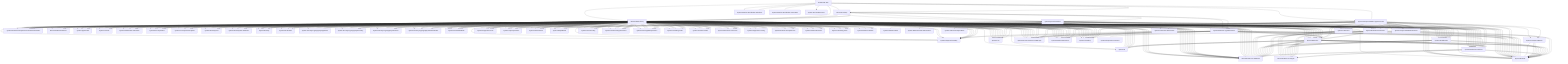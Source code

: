 graph TD
    Newtonsoft.Json --> Microsoft.CSharp
    Newtonsoft.Json --> NETStandard.Library
    Newtonsoft.Json --> System.ComponentModel.TypeConverter
    Newtonsoft.Json --> System.Runtime.Serialization.Primitives
    Newtonsoft.Json --> Microsoft.CSharp
    Newtonsoft.Json --> NETStandard.Library
    Newtonsoft.Json --> System.ComponentModel.TypeConverter
    Newtonsoft.Json --> System.Runtime.Serialization.Formatters
    Newtonsoft.Json --> System.Runtime.Serialization.Primitives
    Newtonsoft.Json --> System.Xml.XmlDocument
    Microsoft.CSharp --> NETStandard.Library
    Microsoft.CSharp --> System.Dynamic.Runtime
    Microsoft.CSharp --> System.Reflection.TypeExtensions
    Microsoft.CSharp --> NETStandard.Library
    Microsoft.CSharp --> System.Dynamic.Runtime
    Microsoft.CSharp --> NETStandard.Library
    Microsoft.CSharp --> System.Dynamic.Runtime
    Microsoft.CSharp --> System.Reflection.TypeExtensions
    NETStandard.Library --> Microsoft.NETCore.Platforms
    NETStandard.Library --> System.Runtime.InteropServices.RuntimeInformation
    NETStandard.Library --> Microsoft.NETCore.Platforms
    NETStandard.Library --> Microsoft.Win32.Primitives
    NETStandard.Library --> System.AppContext
    NETStandard.Library --> System.Console
    NETStandard.Library --> System.Globalization.Calendars
    NETStandard.Library --> System.IO.Compression
    NETStandard.Library --> System.IO.Compression.ZipFile
    NETStandard.Library --> System.IO.FileSystem
    NETStandard.Library --> System.IO.FileSystem.Primitives
    NETStandard.Library --> System.Net.Http
    NETStandard.Library --> System.Net.Sockets
    NETStandard.Library --> System.Runtime.InteropServices.RuntimeInformation
    NETStandard.Library --> System.Security.Cryptography.Algorithms
    NETStandard.Library --> System.Security.Cryptography.Encoding
    NETStandard.Library --> System.Security.Cryptography.Primitives
    NETStandard.Library --> System.Security.Cryptography.X509Certificates
    NETStandard.Library --> System.Xml.ReaderWriter
    NETStandard.Library --> Microsoft.NETCore.Platforms
    NETStandard.Library --> Microsoft.NETCore.Platforms
    NETStandard.Library --> Microsoft.NETCore.Platforms
    NETStandard.Library --> System.Collections
    NETStandard.Library --> System.Diagnostics.Debug
    NETStandard.Library --> System.Diagnostics.Tools
    NETStandard.Library --> System.Globalization
    NETStandard.Library --> System.IO
    NETStandard.Library --> System.Linq
    NETStandard.Library --> System.Linq.Expressions
    NETStandard.Library --> System.Net.Primitives
    NETStandard.Library --> System.ObjectModel
    NETStandard.Library --> System.Reflection
    NETStandard.Library --> System.Reflection.Extensions
    NETStandard.Library --> System.Reflection.Primitives
    NETStandard.Library --> System.Resources.ResourceManager
    NETStandard.Library --> System.Runtime
    NETStandard.Library --> System.Runtime.Extensions
    NETStandard.Library --> System.Text.Encoding
    NETStandard.Library --> System.Text.Encoding.Extensions
    NETStandard.Library --> System.Text.RegularExpressions
    NETStandard.Library --> System.Threading
    NETStandard.Library --> System.Threading.Tasks
    NETStandard.Library --> System.Xml.ReaderWriter
    NETStandard.Library --> System.Xml.XDocument
    NETStandard.Library --> Microsoft.NETCore.Platforms
    NETStandard.Library --> System.Collections
    NETStandard.Library --> System.Collections.Concurrent
    NETStandard.Library --> System.Diagnostics.Debug
    NETStandard.Library --> System.Diagnostics.Tools
    NETStandard.Library --> System.Diagnostics.Tracing
    NETStandard.Library --> System.Globalization
    NETStandard.Library --> System.IO
    NETStandard.Library --> System.IO.Compression
    NETStandard.Library --> System.Linq
    NETStandard.Library --> System.Linq.Expressions
    NETStandard.Library --> System.Net.Http
    NETStandard.Library --> System.Net.Primitives
    NETStandard.Library --> System.ObjectModel
    NETStandard.Library --> System.Reflection
    NETStandard.Library --> System.Reflection.Extensions
    NETStandard.Library --> System.Reflection.Primitives
    NETStandard.Library --> System.Resources.ResourceManager
    NETStandard.Library --> System.Runtime
    NETStandard.Library --> System.Runtime.Extensions
    NETStandard.Library --> System.Runtime.InteropServices
    NETStandard.Library --> System.Runtime.InteropServices.RuntimeInformation
    NETStandard.Library --> System.Runtime.Numerics
    NETStandard.Library --> System.Text.Encoding
    NETStandard.Library --> System.Text.Encoding.Extensions
    NETStandard.Library --> System.Text.RegularExpressions
    NETStandard.Library --> System.Threading
    NETStandard.Library --> System.Threading.Tasks
    NETStandard.Library --> System.Xml.ReaderWriter
    NETStandard.Library --> System.Xml.XDocument
    NETStandard.Library --> Microsoft.NETCore.Platforms
    NETStandard.Library --> System.Collections
    NETStandard.Library --> System.Collections.Concurrent
    NETStandard.Library --> System.Diagnostics.Debug
    NETStandard.Library --> System.Diagnostics.Tools
    NETStandard.Library --> System.Diagnostics.Tracing
    NETStandard.Library --> System.Globalization
    NETStandard.Library --> System.IO
    NETStandard.Library --> System.IO.Compression
    NETStandard.Library --> System.Linq
    NETStandard.Library --> System.Linq.Expressions
    NETStandard.Library --> System.Net.Http
    NETStandard.Library --> System.Net.Primitives
    NETStandard.Library --> System.ObjectModel
    NETStandard.Library --> System.Reflection
    NETStandard.Library --> System.Reflection.Extensions
    NETStandard.Library --> System.Reflection.Primitives
    NETStandard.Library --> System.Resources.ResourceManager
    NETStandard.Library --> System.Runtime
    NETStandard.Library --> System.Runtime.Extensions
    NETStandard.Library --> System.Runtime.InteropServices
    NETStandard.Library --> System.Runtime.InteropServices.RuntimeInformation
    NETStandard.Library --> System.Runtime.Numerics
    NETStandard.Library --> System.Text.Encoding
    NETStandard.Library --> System.Text.Encoding.Extensions
    NETStandard.Library --> System.Text.RegularExpressions
    NETStandard.Library --> System.Threading
    NETStandard.Library --> System.Threading.Tasks
    NETStandard.Library --> System.Threading.Timer
    NETStandard.Library --> System.Xml.ReaderWriter
    NETStandard.Library --> System.Xml.XDocument
    NETStandard.Library --> Microsoft.NETCore.Platforms
    NETStandard.Library --> Microsoft.Win32.Primitives
    NETStandard.Library --> System.AppContext
    NETStandard.Library --> System.Collections
    NETStandard.Library --> System.Collections.Concurrent
    NETStandard.Library --> System.Console
    NETStandard.Library --> System.Diagnostics.Debug
    NETStandard.Library --> System.Diagnostics.Tools
    NETStandard.Library --> System.Diagnostics.Tracing
    NETStandard.Library --> System.Globalization
    NETStandard.Library --> System.Globalization.Calendars
    NETStandard.Library --> System.IO
    NETStandard.Library --> System.IO.Compression
    NETStandard.Library --> System.IO.Compression.ZipFile
    NETStandard.Library --> System.IO.FileSystem
    NETStandard.Library --> System.IO.FileSystem.Primitives
    NETStandard.Library --> System.Linq
    NETStandard.Library --> System.Linq.Expressions
    NETStandard.Library --> System.Net.Http
    NETStandard.Library --> System.Net.Primitives
    NETStandard.Library --> System.Net.Sockets
    NETStandard.Library --> System.ObjectModel
    NETStandard.Library --> System.Reflection
    NETStandard.Library --> System.Reflection.Extensions
    NETStandard.Library --> System.Reflection.Primitives
    NETStandard.Library --> System.Resources.ResourceManager
    NETStandard.Library --> System.Runtime
    NETStandard.Library --> System.Runtime.Extensions
    NETStandard.Library --> System.Runtime.Handles
    NETStandard.Library --> System.Runtime.InteropServices
    NETStandard.Library --> System.Runtime.InteropServices.RuntimeInformation
    NETStandard.Library --> System.Runtime.Numerics
    NETStandard.Library --> System.Security.Cryptography.Algorithms
    NETStandard.Library --> System.Security.Cryptography.Encoding
    NETStandard.Library --> System.Security.Cryptography.Primitives
    NETStandard.Library --> System.Security.Cryptography.X509Certificates
    NETStandard.Library --> System.Text.Encoding
    NETStandard.Library --> System.Text.Encoding.Extensions
    NETStandard.Library --> System.Text.RegularExpressions
    NETStandard.Library --> System.Threading
    NETStandard.Library --> System.Threading.Tasks
    NETStandard.Library --> System.Threading.Timer
    NETStandard.Library --> System.Xml.ReaderWriter
    NETStandard.Library --> System.Xml.XDocument
    NETStandard.Library --> Microsoft.NETCore.Platforms
    NETStandard.Library --> Microsoft.Win32.Primitives
    NETStandard.Library --> System.AppContext
    NETStandard.Library --> System.Collections
    NETStandard.Library --> System.Collections.Concurrent
    NETStandard.Library --> System.Console
    NETStandard.Library --> System.Diagnostics.Debug
    NETStandard.Library --> System.Diagnostics.Tools
    NETStandard.Library --> System.Diagnostics.Tracing
    NETStandard.Library --> System.Globalization
    NETStandard.Library --> System.Globalization.Calendars
    NETStandard.Library --> System.IO
    NETStandard.Library --> System.IO.Compression
    NETStandard.Library --> System.IO.Compression.ZipFile
    NETStandard.Library --> System.IO.FileSystem
    NETStandard.Library --> System.IO.FileSystem.Primitives
    NETStandard.Library --> System.Linq
    NETStandard.Library --> System.Linq.Expressions
    NETStandard.Library --> System.Net.Http
    NETStandard.Library --> System.Net.Primitives
    NETStandard.Library --> System.Net.Sockets
    NETStandard.Library --> System.ObjectModel
    NETStandard.Library --> System.Reflection
    NETStandard.Library --> System.Reflection.Extensions
    NETStandard.Library --> System.Reflection.Primitives
    NETStandard.Library --> System.Resources.ResourceManager
    NETStandard.Library --> System.Runtime
    NETStandard.Library --> System.Runtime.Extensions
    NETStandard.Library --> System.Runtime.Handles
    NETStandard.Library --> System.Runtime.InteropServices
    NETStandard.Library --> System.Runtime.InteropServices.RuntimeInformation
    NETStandard.Library --> System.Runtime.Numerics
    NETStandard.Library --> System.Security.Cryptography.Algorithms
    NETStandard.Library --> System.Security.Cryptography.Encoding
    NETStandard.Library --> System.Security.Cryptography.Primitives
    NETStandard.Library --> System.Security.Cryptography.X509Certificates
    NETStandard.Library --> System.Text.Encoding
    NETStandard.Library --> System.Text.Encoding.Extensions
    NETStandard.Library --> System.Text.RegularExpressions
    NETStandard.Library --> System.Threading
    NETStandard.Library --> System.Threading.Tasks
    NETStandard.Library --> System.Threading.Timer
    NETStandard.Library --> System.Xml.ReaderWriter
    NETStandard.Library --> System.Xml.XDocument
    NETStandard.Library --> Microsoft.NETCore.Platforms
    NETStandard.Library --> Microsoft.Win32.Primitives
    NETStandard.Library --> System.AppContext
    NETStandard.Library --> System.Collections
    NETStandard.Library --> System.Collections.Concurrent
    NETStandard.Library --> System.Console
    NETStandard.Library --> System.Diagnostics.Debug
    NETStandard.Library --> System.Diagnostics.Tools
    NETStandard.Library --> System.Diagnostics.Tracing
    NETStandard.Library --> System.Globalization
    NETStandard.Library --> System.Globalization.Calendars
    NETStandard.Library --> System.IO
    NETStandard.Library --> System.IO.Compression
    NETStandard.Library --> System.IO.Compression.ZipFile
    NETStandard.Library --> System.IO.FileSystem
    NETStandard.Library --> System.IO.FileSystem.Primitives
    NETStandard.Library --> System.Linq
    NETStandard.Library --> System.Linq.Expressions
    NETStandard.Library --> System.Net.Http
    NETStandard.Library --> System.Net.Primitives
    NETStandard.Library --> System.Net.Sockets
    NETStandard.Library --> System.ObjectModel
    NETStandard.Library --> System.Reflection
    NETStandard.Library --> System.Reflection.Extensions
    NETStandard.Library --> System.Reflection.Primitives
    NETStandard.Library --> System.Resources.ResourceManager
    NETStandard.Library --> System.Runtime
    NETStandard.Library --> System.Runtime.Extensions
    NETStandard.Library --> System.Runtime.Handles
    NETStandard.Library --> System.Runtime.InteropServices
    NETStandard.Library --> System.Runtime.InteropServices.RuntimeInformation
    NETStandard.Library --> System.Runtime.Numerics
    NETStandard.Library --> System.Security.Cryptography.Algorithms
    NETStandard.Library --> System.Security.Cryptography.Encoding
    NETStandard.Library --> System.Security.Cryptography.Primitives
    NETStandard.Library --> System.Security.Cryptography.X509Certificates
    NETStandard.Library --> System.Text.Encoding
    NETStandard.Library --> System.Text.Encoding.Extensions
    NETStandard.Library --> System.Text.RegularExpressions
    NETStandard.Library --> System.Threading
    NETStandard.Library --> System.Threading.Tasks
    NETStandard.Library --> System.Threading.Timer
    NETStandard.Library --> System.Xml.ReaderWriter
    NETStandard.Library --> System.Xml.XDocument
    NETStandard.Library --> Microsoft.NETCore.Platforms
    NETStandard.Library --> Microsoft.Win32.Primitives
    NETStandard.Library --> System.AppContext
    NETStandard.Library --> System.Collections
    NETStandard.Library --> System.Collections.Concurrent
    NETStandard.Library --> System.Console
    NETStandard.Library --> System.Diagnostics.Debug
    NETStandard.Library --> System.Diagnostics.Tools
    NETStandard.Library --> System.Diagnostics.Tracing
    NETStandard.Library --> System.Globalization
    NETStandard.Library --> System.Globalization.Calendars
    NETStandard.Library --> System.IO
    NETStandard.Library --> System.IO.Compression
    NETStandard.Library --> System.IO.Compression.ZipFile
    NETStandard.Library --> System.IO.FileSystem
    NETStandard.Library --> System.IO.FileSystem.Primitives
    NETStandard.Library --> System.Linq
    NETStandard.Library --> System.Linq.Expressions
    NETStandard.Library --> System.Net.Http
    NETStandard.Library --> System.Net.Primitives
    NETStandard.Library --> System.Net.Sockets
    NETStandard.Library --> System.ObjectModel
    NETStandard.Library --> System.Reflection
    NETStandard.Library --> System.Reflection.Extensions
    NETStandard.Library --> System.Reflection.Primitives
    NETStandard.Library --> System.Resources.ResourceManager
    NETStandard.Library --> System.Runtime
    NETStandard.Library --> System.Runtime.Extensions
    NETStandard.Library --> System.Runtime.Handles
    NETStandard.Library --> System.Runtime.InteropServices
    NETStandard.Library --> System.Runtime.InteropServices.RuntimeInformation
    NETStandard.Library --> System.Runtime.Numerics
    NETStandard.Library --> System.Security.Cryptography.Algorithms
    NETStandard.Library --> System.Security.Cryptography.Encoding
    NETStandard.Library --> System.Security.Cryptography.Primitives
    NETStandard.Library --> System.Security.Cryptography.X509Certificates
    NETStandard.Library --> System.Text.Encoding
    NETStandard.Library --> System.Text.Encoding.Extensions
    NETStandard.Library --> System.Text.RegularExpressions
    NETStandard.Library --> System.Threading
    NETStandard.Library --> System.Threading.Tasks
    NETStandard.Library --> System.Threading.Timer
    NETStandard.Library --> System.Xml.ReaderWriter
    NETStandard.Library --> System.Xml.XDocument
    NETStandard.Library --> Microsoft.NETCore.Platforms
    NETStandard.Library --> Microsoft.NETCore.Platforms
    NETStandard.Library --> System.Runtime.InteropServices.RuntimeInformation
    NETStandard.Library --> Microsoft.NETCore.Platforms
    NETStandard.Library --> Microsoft.NETCore.Platforms
    NETStandard.Library --> System.Runtime.InteropServices.RuntimeInformation
    NETStandard.Library --> Microsoft.NETCore.Platforms
    NETStandard.Library --> Microsoft.Win32.Primitives
    NETStandard.Library --> System.AppContext
    NETStandard.Library --> System.Collections
    NETStandard.Library --> System.Collections.Concurrent
    NETStandard.Library --> System.Console
    NETStandard.Library --> System.Diagnostics.Debug
    NETStandard.Library --> System.Diagnostics.Tools
    NETStandard.Library --> System.Diagnostics.Tracing
    NETStandard.Library --> System.Globalization
    NETStandard.Library --> System.Globalization.Calendars
    NETStandard.Library --> System.IO
    NETStandard.Library --> System.IO.Compression
    NETStandard.Library --> System.IO.Compression.ZipFile
    NETStandard.Library --> System.IO.FileSystem
    NETStandard.Library --> System.IO.FileSystem.Primitives
    NETStandard.Library --> System.Linq
    NETStandard.Library --> System.Linq.Expressions
    NETStandard.Library --> System.Net.Http
    NETStandard.Library --> System.Net.Primitives
    NETStandard.Library --> System.Net.Sockets
    NETStandard.Library --> System.ObjectModel
    NETStandard.Library --> System.Reflection
    NETStandard.Library --> System.Reflection.Extensions
    NETStandard.Library --> System.Reflection.Primitives
    NETStandard.Library --> System.Resources.ResourceManager
    NETStandard.Library --> System.Runtime
    NETStandard.Library --> System.Runtime.Extensions
    NETStandard.Library --> System.Runtime.Handles
    NETStandard.Library --> System.Runtime.InteropServices
    NETStandard.Library --> System.Runtime.InteropServices.RuntimeInformation
    NETStandard.Library --> System.Runtime.Numerics
    NETStandard.Library --> System.Security.Cryptography.Algorithms
    NETStandard.Library --> System.Security.Cryptography.Encoding
    NETStandard.Library --> System.Security.Cryptography.Primitives
    NETStandard.Library --> System.Security.Cryptography.X509Certificates
    NETStandard.Library --> System.Text.Encoding
    NETStandard.Library --> System.Text.Encoding.Extensions
    NETStandard.Library --> System.Text.RegularExpressions
    NETStandard.Library --> System.Threading
    NETStandard.Library --> System.Threading.Tasks
    NETStandard.Library --> System.Threading.Timer
    NETStandard.Library --> System.Xml.ReaderWriter
    NETStandard.Library --> System.Xml.XDocument
    NETStandard.Library --> Microsoft.NETCore.Platforms
    NETStandard.Library --> Microsoft.NETCore.Platforms
    NETStandard.Library --> System.Runtime.InteropServices.RuntimeInformation
    NETStandard.Library --> Microsoft.NETCore.Platforms
    NETStandard.Library --> Microsoft.NETCore.Platforms
    NETStandard.Library --> System.Runtime.InteropServices.RuntimeInformation
    System.Dynamic.Runtime --> System.Collections
    System.Dynamic.Runtime --> System.Diagnostics.Debug
    System.Dynamic.Runtime --> System.Globalization
    System.Dynamic.Runtime --> System.Linq
    System.Dynamic.Runtime --> System.Linq.Expressions
    System.Dynamic.Runtime --> System.ObjectModel
    System.Dynamic.Runtime --> System.Reflection
    System.Dynamic.Runtime --> System.Reflection.TypeExtensions
    System.Dynamic.Runtime --> System.Resources.ResourceManager
    System.Dynamic.Runtime --> System.Runtime
    System.Dynamic.Runtime --> System.Runtime.Extensions
    System.Dynamic.Runtime --> System.Threading
    System.Dynamic.Runtime --> System.Linq.Expressions
    System.Dynamic.Runtime --> System.ObjectModel
    System.Dynamic.Runtime --> System.Reflection
    System.Dynamic.Runtime --> System.Runtime
    System.Dynamic.Runtime --> System.Collections
    System.Dynamic.Runtime --> System.Diagnostics.Debug
    System.Dynamic.Runtime --> System.Linq
    System.Dynamic.Runtime --> System.Linq.Expressions
    System.Dynamic.Runtime --> System.ObjectModel
    System.Dynamic.Runtime --> System.Reflection
    System.Dynamic.Runtime --> System.Reflection.Emit
    System.Dynamic.Runtime --> System.Reflection.Emit.ILGeneration
    System.Dynamic.Runtime --> System.Reflection.Primitives
    System.Dynamic.Runtime --> System.Reflection.TypeExtensions
    System.Dynamic.Runtime --> System.Resources.ResourceManager
    System.Dynamic.Runtime --> System.Runtime
    System.Dynamic.Runtime --> System.Runtime.Extensions
    System.Dynamic.Runtime --> System.Threading
    System.Reflection.TypeExtensions --> System.Diagnostics.Contracts
    System.Reflection.TypeExtensions --> System.Diagnostics.Debug
    System.Reflection.TypeExtensions --> System.Linq
    System.Reflection.TypeExtensions --> System.Reflection
    System.Reflection.TypeExtensions --> System.Reflection.Primitives
    System.Reflection.TypeExtensions --> System.Resources.ResourceManager
    System.Reflection.TypeExtensions --> System.Runtime
    System.Reflection.TypeExtensions --> System.Runtime.Extensions
    System.Reflection.TypeExtensions --> System.Reflection
    System.Reflection.TypeExtensions --> System.Resources.ResourceManager
    System.Reflection.TypeExtensions --> System.Runtime
    System.Reflection.TypeExtensions --> System.Reflection
    System.Reflection.TypeExtensions --> System.Resources.ResourceManager
    System.Reflection.TypeExtensions --> System.Runtime
    System.ComponentModel.TypeConverter --> System.ComponentModel.Primitives
    System.ComponentModel.TypeConverter --> System.Collections.NonGeneric
    System.ComponentModel.TypeConverter --> System.ComponentModel.Primitives
    System.ComponentModel.TypeConverter --> System.Collections
    System.ComponentModel.TypeConverter --> System.ComponentModel
    System.ComponentModel.TypeConverter --> System.ComponentModel.Primitives
    System.ComponentModel.TypeConverter --> System.Globalization
    System.ComponentModel.TypeConverter --> System.Reflection
    System.ComponentModel.TypeConverter --> System.Reflection.Extensions
    System.ComponentModel.TypeConverter --> System.Reflection.Primitives
    System.ComponentModel.TypeConverter --> System.Resources.ResourceManager
    System.ComponentModel.TypeConverter --> System.Runtime
    System.ComponentModel.TypeConverter --> System.Runtime.Extensions
    System.ComponentModel.TypeConverter --> System.Threading
    System.ComponentModel.TypeConverter --> System.Collections
    System.ComponentModel.TypeConverter --> System.Collections.NonGeneric
    System.ComponentModel.TypeConverter --> System.Collections.Specialized
    System.ComponentModel.TypeConverter --> System.ComponentModel
    System.ComponentModel.TypeConverter --> System.ComponentModel.Primitives
    System.ComponentModel.TypeConverter --> System.Globalization
    System.ComponentModel.TypeConverter --> System.Linq
    System.ComponentModel.TypeConverter --> System.Reflection
    System.ComponentModel.TypeConverter --> System.Reflection.Extensions
    System.ComponentModel.TypeConverter --> System.Reflection.Primitives
    System.ComponentModel.TypeConverter --> System.Reflection.TypeExtensions
    System.ComponentModel.TypeConverter --> System.Resources.ResourceManager
    System.ComponentModel.TypeConverter --> System.Runtime
    System.ComponentModel.TypeConverter --> System.Runtime.Extensions
    System.ComponentModel.TypeConverter --> System.Threading
    System.ComponentModel.TypeConverter --> System.ComponentModel.Primitives
    System.ComponentModel.TypeConverter --> System.ComponentModel.Primitives
    System.ComponentModel.TypeConverter --> System.ComponentModel.Primitives
    System.ComponentModel.Primitives --> System.ComponentModel
    System.ComponentModel.Primitives --> System.Resources.ResourceManager
    System.ComponentModel.Primitives --> System.Runtime
    System.Collections.NonGeneric --> System.Diagnostics.Debug
    System.Collections.NonGeneric --> System.Globalization
    System.Collections.NonGeneric --> System.Resources.ResourceManager
    System.Collections.NonGeneric --> System.Runtime
    System.Collections.NonGeneric --> System.Runtime.Extensions
    System.Collections.NonGeneric --> System.Threading
    System.Collections --> Microsoft.NETCore.Platforms
    System.Collections --> Microsoft.NETCore.Targets
    System.Collections --> System.Runtime
    System.Collections --> Microsoft.NETCore.Platforms
    System.Collections --> Microsoft.NETCore.Targets
    System.Collections --> System.Runtime
    System.Collections --> Microsoft.NETCore.Platforms
    System.Collections --> Microsoft.NETCore.Targets
    System.Collections --> System.Runtime
    System.ComponentModel --> System.Runtime
    System.ComponentModel --> System.Runtime
    System.ComponentModel --> System.Runtime
    System.Globalization --> Microsoft.NETCore.Platforms
    System.Globalization --> Microsoft.NETCore.Targets
    System.Globalization --> System.Runtime
    System.Globalization --> Microsoft.NETCore.Platforms
    System.Globalization --> Microsoft.NETCore.Targets
    System.Globalization --> System.Runtime
    System.Globalization --> Microsoft.NETCore.Platforms
    System.Globalization --> Microsoft.NETCore.Targets
    System.Globalization --> System.Runtime
    System.Reflection --> Microsoft.NETCore.Platforms
    System.Reflection --> Microsoft.NETCore.Targets
    System.Reflection --> System.IO
    System.Reflection --> System.Reflection.Primitives
    System.Reflection --> System.Runtime
    System.Reflection --> Microsoft.NETCore.Platforms
    System.Reflection --> Microsoft.NETCore.Targets
    System.Reflection --> System.IO
    System.Reflection --> System.Reflection.Primitives
    System.Reflection --> System.Runtime
    System.Reflection --> Microsoft.NETCore.Platforms
    System.Reflection --> Microsoft.NETCore.Targets
    System.Reflection --> System.IO
    System.Reflection --> System.Reflection.Primitives
    System.Reflection --> System.Runtime
    System.Reflection --> Microsoft.NETCore.Platforms
    System.Reflection --> Microsoft.NETCore.Targets
    System.Reflection --> System.IO
    System.Reflection --> System.Reflection.Primitives
    System.Reflection --> System.Runtime
    System.Reflection.Extensions --> Microsoft.NETCore.Platforms
    System.Reflection.Extensions --> Microsoft.NETCore.Targets
    System.Reflection.Extensions --> System.Reflection
    System.Reflection.Extensions --> System.Runtime
    System.Reflection.Extensions --> Microsoft.NETCore.Platforms
    System.Reflection.Extensions --> Microsoft.NETCore.Targets
    System.Reflection.Extensions --> System.Reflection
    System.Reflection.Extensions --> System.Runtime
    System.Reflection.Primitives --> Microsoft.NETCore.Platforms
    System.Reflection.Primitives --> Microsoft.NETCore.Targets
    System.Reflection.Primitives --> System.Runtime
    System.Reflection.Primitives --> Microsoft.NETCore.Platforms
    System.Reflection.Primitives --> Microsoft.NETCore.Targets
    System.Reflection.Primitives --> System.Runtime
